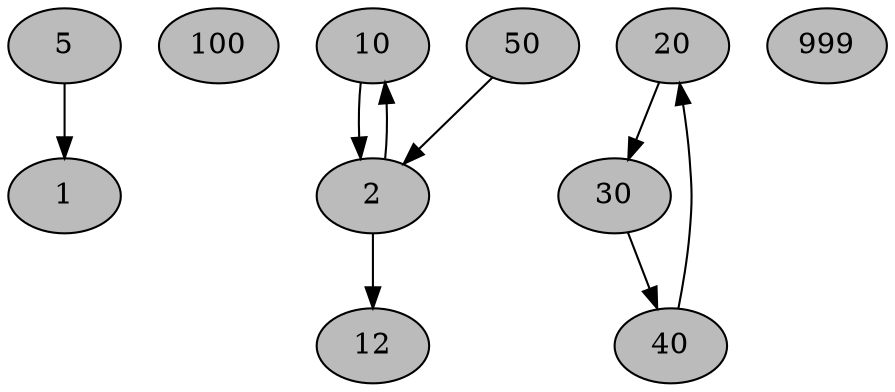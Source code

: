 digraph g
{ 
1
[ shape = oval; 
fillcolor = "#bbbbbb"; style=filled; 
];
5
[ shape = oval; 
fillcolor = "#bbbbbb"; style=filled; 
];
5 -> 1;
100
[ shape = oval; 
fillcolor = "#bbbbbb"; style=filled; 
];
10
[ shape = oval; 
fillcolor = "#bbbbbb"; style=filled; 
];
10 -> 2;
2
[ shape = oval; 
fillcolor = "#bbbbbb"; style=filled; 
];
2 -> 10;
2 -> 12;
12
[ shape = oval; 
fillcolor = "#bbbbbb"; style=filled; 
];
50
[ shape = oval; 
fillcolor = "#bbbbbb"; style=filled; 
];
50 -> 2;
20
[ shape = oval; 
fillcolor = "#bbbbbb"; style=filled; 
];
20 -> 30;
30
[ shape = oval; 
fillcolor = "#bbbbbb"; style=filled; 
];
30 -> 40;
40
[ shape = oval; 
fillcolor = "#bbbbbb"; style=filled; 
];
40 -> 20;
999
[ shape = oval; 
fillcolor = "#bbbbbb"; style=filled; 
];

}
